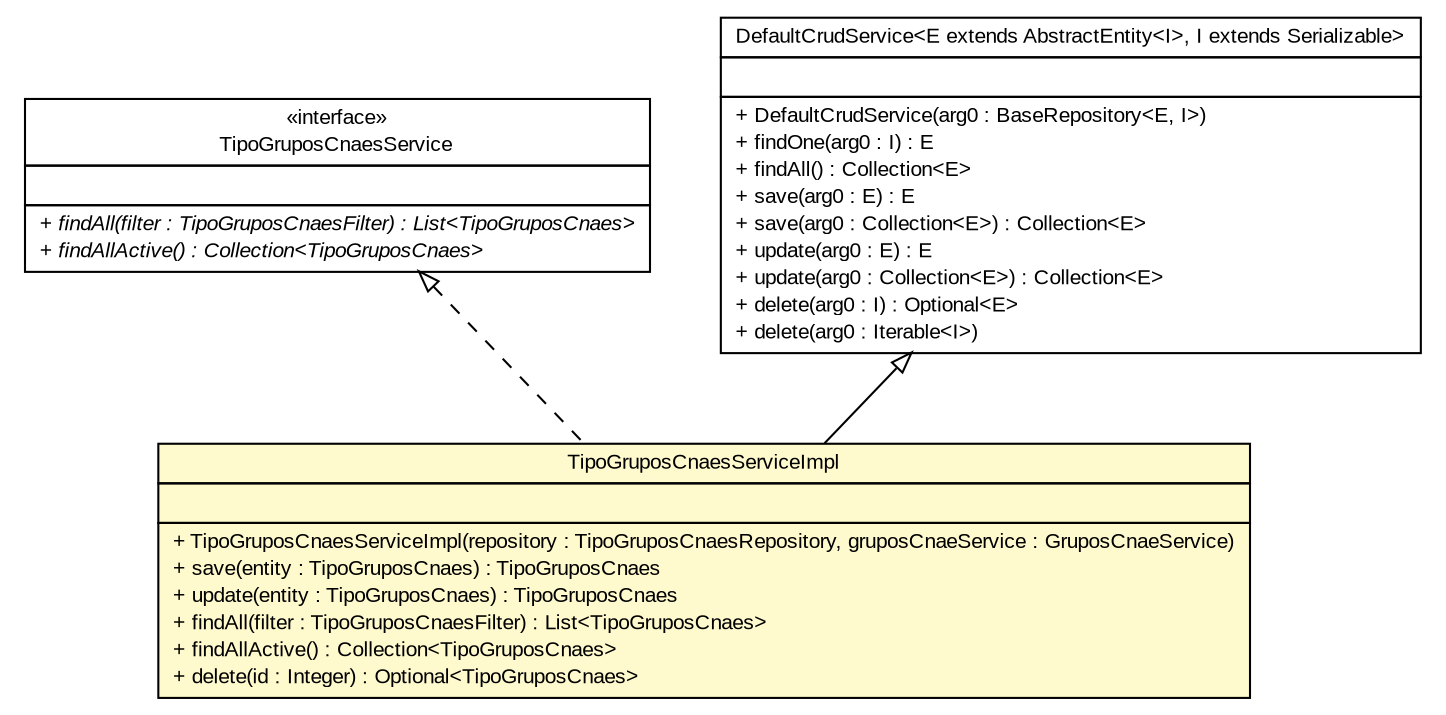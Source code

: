 #!/usr/local/bin/dot
#
# Class diagram 
# Generated by UMLGraph version R5_6 (http://www.umlgraph.org/)
#

digraph G {
	edge [fontname="arial",fontsize=10,labelfontname="arial",labelfontsize=10];
	node [fontname="arial",fontsize=10,shape=plaintext];
	nodesep=0.25;
	ranksep=0.5;
	// br.gov.to.sefaz.arr.parametros.business.service.TipoGruposCnaesService
	c160528 [label=<<table title="br.gov.to.sefaz.arr.parametros.business.service.TipoGruposCnaesService" border="0" cellborder="1" cellspacing="0" cellpadding="2" port="p" href="../TipoGruposCnaesService.html">
		<tr><td><table border="0" cellspacing="0" cellpadding="1">
<tr><td align="center" balign="center"> &#171;interface&#187; </td></tr>
<tr><td align="center" balign="center"> TipoGruposCnaesService </td></tr>
		</table></td></tr>
		<tr><td><table border="0" cellspacing="0" cellpadding="1">
<tr><td align="left" balign="left">  </td></tr>
		</table></td></tr>
		<tr><td><table border="0" cellspacing="0" cellpadding="1">
<tr><td align="left" balign="left"><font face="arial italic" point-size="10.0"> + findAll(filter : TipoGruposCnaesFilter) : List&lt;TipoGruposCnaes&gt; </font></td></tr>
<tr><td align="left" balign="left"><font face="arial italic" point-size="10.0"> + findAllActive() : Collection&lt;TipoGruposCnaes&gt; </font></td></tr>
		</table></td></tr>
		</table>>, URL="../TipoGruposCnaesService.html", fontname="arial", fontcolor="black", fontsize=10.0];
	// br.gov.to.sefaz.arr.parametros.business.service.impl.TipoGruposCnaesServiceImpl
	c160555 [label=<<table title="br.gov.to.sefaz.arr.parametros.business.service.impl.TipoGruposCnaesServiceImpl" border="0" cellborder="1" cellspacing="0" cellpadding="2" port="p" bgcolor="lemonChiffon" href="./TipoGruposCnaesServiceImpl.html">
		<tr><td><table border="0" cellspacing="0" cellpadding="1">
<tr><td align="center" balign="center"> TipoGruposCnaesServiceImpl </td></tr>
		</table></td></tr>
		<tr><td><table border="0" cellspacing="0" cellpadding="1">
<tr><td align="left" balign="left">  </td></tr>
		</table></td></tr>
		<tr><td><table border="0" cellspacing="0" cellpadding="1">
<tr><td align="left" balign="left"> + TipoGruposCnaesServiceImpl(repository : TipoGruposCnaesRepository, gruposCnaeService : GruposCnaeService) </td></tr>
<tr><td align="left" balign="left"> + save(entity : TipoGruposCnaes) : TipoGruposCnaes </td></tr>
<tr><td align="left" balign="left"> + update(entity : TipoGruposCnaes) : TipoGruposCnaes </td></tr>
<tr><td align="left" balign="left"> + findAll(filter : TipoGruposCnaesFilter) : List&lt;TipoGruposCnaes&gt; </td></tr>
<tr><td align="left" balign="left"> + findAllActive() : Collection&lt;TipoGruposCnaes&gt; </td></tr>
<tr><td align="left" balign="left"> + delete(id : Integer) : Optional&lt;TipoGruposCnaes&gt; </td></tr>
		</table></td></tr>
		</table>>, URL="./TipoGruposCnaesServiceImpl.html", fontname="arial", fontcolor="black", fontsize=10.0];
	//br.gov.to.sefaz.arr.parametros.business.service.impl.TipoGruposCnaesServiceImpl extends br.gov.to.sefaz.business.service.impl.DefaultCrudService<br.gov.to.sefaz.arr.persistence.entity.TipoGruposCnaes, java.lang.Integer>
	c160868:p -> c160555:p [dir=back,arrowtail=empty];
	//br.gov.to.sefaz.arr.parametros.business.service.impl.TipoGruposCnaesServiceImpl implements br.gov.to.sefaz.arr.parametros.business.service.TipoGruposCnaesService
	c160528:p -> c160555:p [dir=back,arrowtail=empty,style=dashed];
	// br.gov.to.sefaz.business.service.impl.DefaultCrudService<E extends br.gov.to.sefaz.persistence.entity.AbstractEntity<I>, I extends java.io.Serializable>
	c160868 [label=<<table title="br.gov.to.sefaz.business.service.impl.DefaultCrudService" border="0" cellborder="1" cellspacing="0" cellpadding="2" port="p" href="http://java.sun.com/j2se/1.4.2/docs/api/br/gov/to/sefaz/business/service/impl/DefaultCrudService.html">
		<tr><td><table border="0" cellspacing="0" cellpadding="1">
<tr><td align="center" balign="center"> DefaultCrudService&lt;E extends AbstractEntity&lt;I&gt;, I extends Serializable&gt; </td></tr>
		</table></td></tr>
		<tr><td><table border="0" cellspacing="0" cellpadding="1">
<tr><td align="left" balign="left">  </td></tr>
		</table></td></tr>
		<tr><td><table border="0" cellspacing="0" cellpadding="1">
<tr><td align="left" balign="left"> + DefaultCrudService(arg0 : BaseRepository&lt;E, I&gt;) </td></tr>
<tr><td align="left" balign="left"> + findOne(arg0 : I) : E </td></tr>
<tr><td align="left" balign="left"> + findAll() : Collection&lt;E&gt; </td></tr>
<tr><td align="left" balign="left"> + save(arg0 : E) : E </td></tr>
<tr><td align="left" balign="left"> + save(arg0 : Collection&lt;E&gt;) : Collection&lt;E&gt; </td></tr>
<tr><td align="left" balign="left"> + update(arg0 : E) : E </td></tr>
<tr><td align="left" balign="left"> + update(arg0 : Collection&lt;E&gt;) : Collection&lt;E&gt; </td></tr>
<tr><td align="left" balign="left"> + delete(arg0 : I) : Optional&lt;E&gt; </td></tr>
<tr><td align="left" balign="left"> + delete(arg0 : Iterable&lt;I&gt;) </td></tr>
		</table></td></tr>
		</table>>, URL="http://java.sun.com/j2se/1.4.2/docs/api/br/gov/to/sefaz/business/service/impl/DefaultCrudService.html", fontname="arial", fontcolor="black", fontsize=10.0];
}

